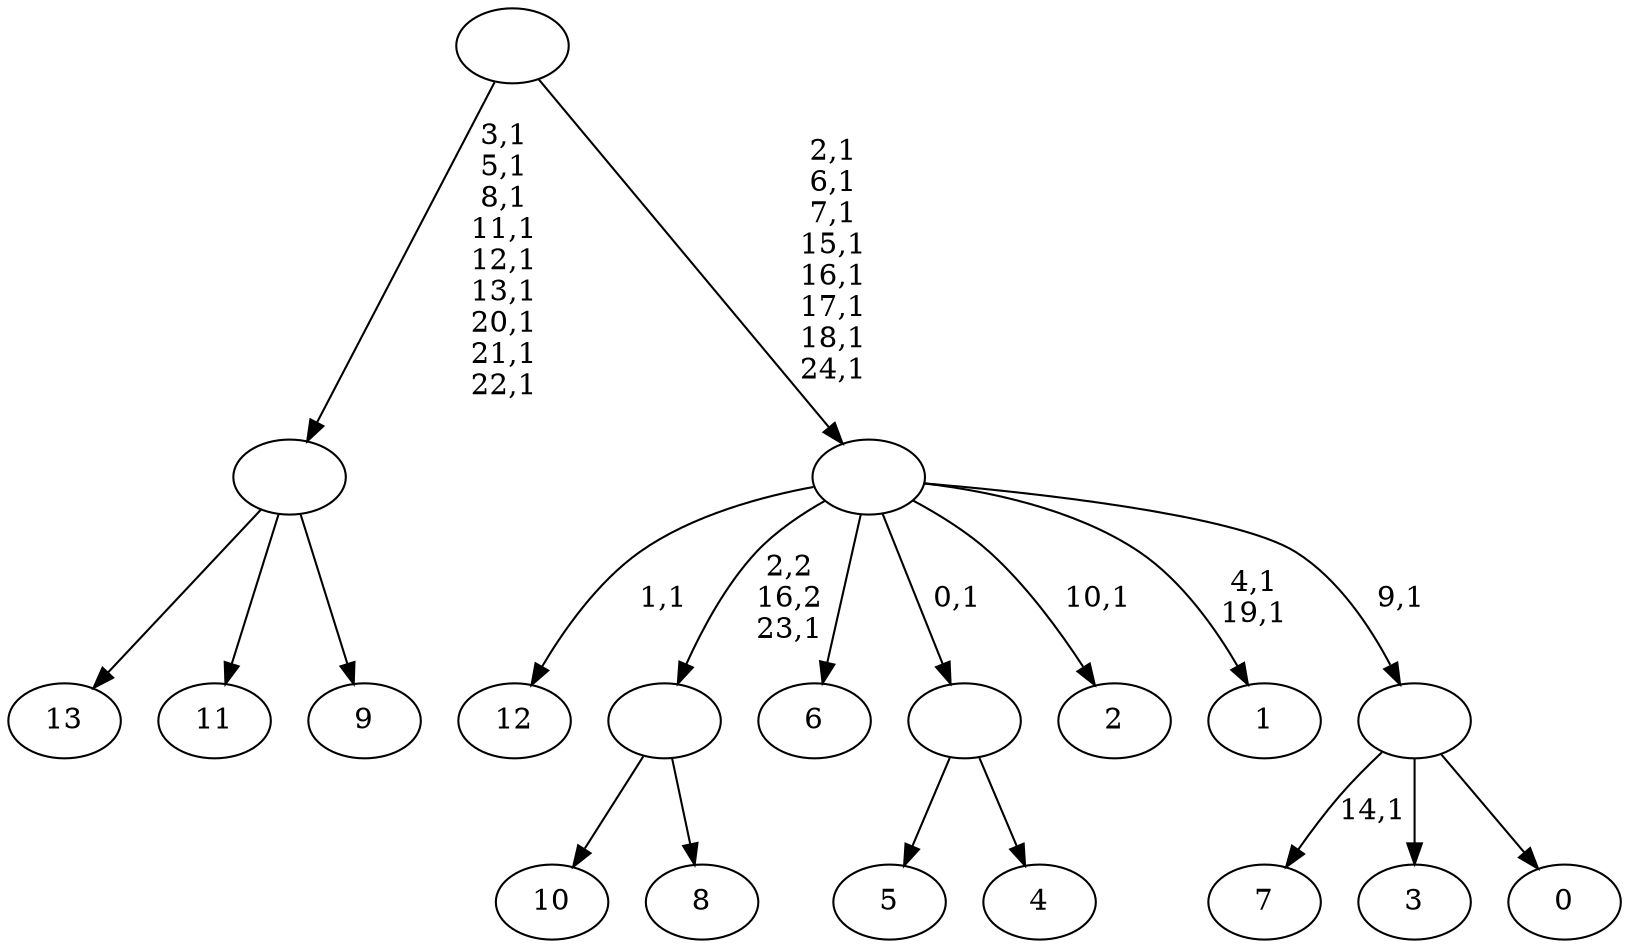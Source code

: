 digraph T {
	39 [label="13"]
	38 [label="12"]
	36 [label="11"]
	35 [label="10"]
	34 [label="9"]
	33 [label=""]
	24 [label="8"]
	23 [label=""]
	22 [label="7"]
	20 [label="6"]
	19 [label="5"]
	18 [label="4"]
	17 [label=""]
	16 [label="3"]
	15 [label="2"]
	13 [label="1"]
	10 [label="0"]
	9 [label=""]
	8 [label=""]
	0 [label=""]
	33 -> 39 [label=""]
	33 -> 36 [label=""]
	33 -> 34 [label=""]
	23 -> 35 [label=""]
	23 -> 24 [label=""]
	17 -> 19 [label=""]
	17 -> 18 [label=""]
	9 -> 22 [label="14,1"]
	9 -> 16 [label=""]
	9 -> 10 [label=""]
	8 -> 13 [label="4,1\n19,1"]
	8 -> 15 [label="10,1"]
	8 -> 38 [label="1,1"]
	8 -> 23 [label="2,2\n16,2\n23,1"]
	8 -> 20 [label=""]
	8 -> 17 [label="0,1"]
	8 -> 9 [label="9,1"]
	0 -> 8 [label="2,1\n6,1\n7,1\n15,1\n16,1\n17,1\n18,1\n24,1"]
	0 -> 33 [label="3,1\n5,1\n8,1\n11,1\n12,1\n13,1\n20,1\n21,1\n22,1"]
}
